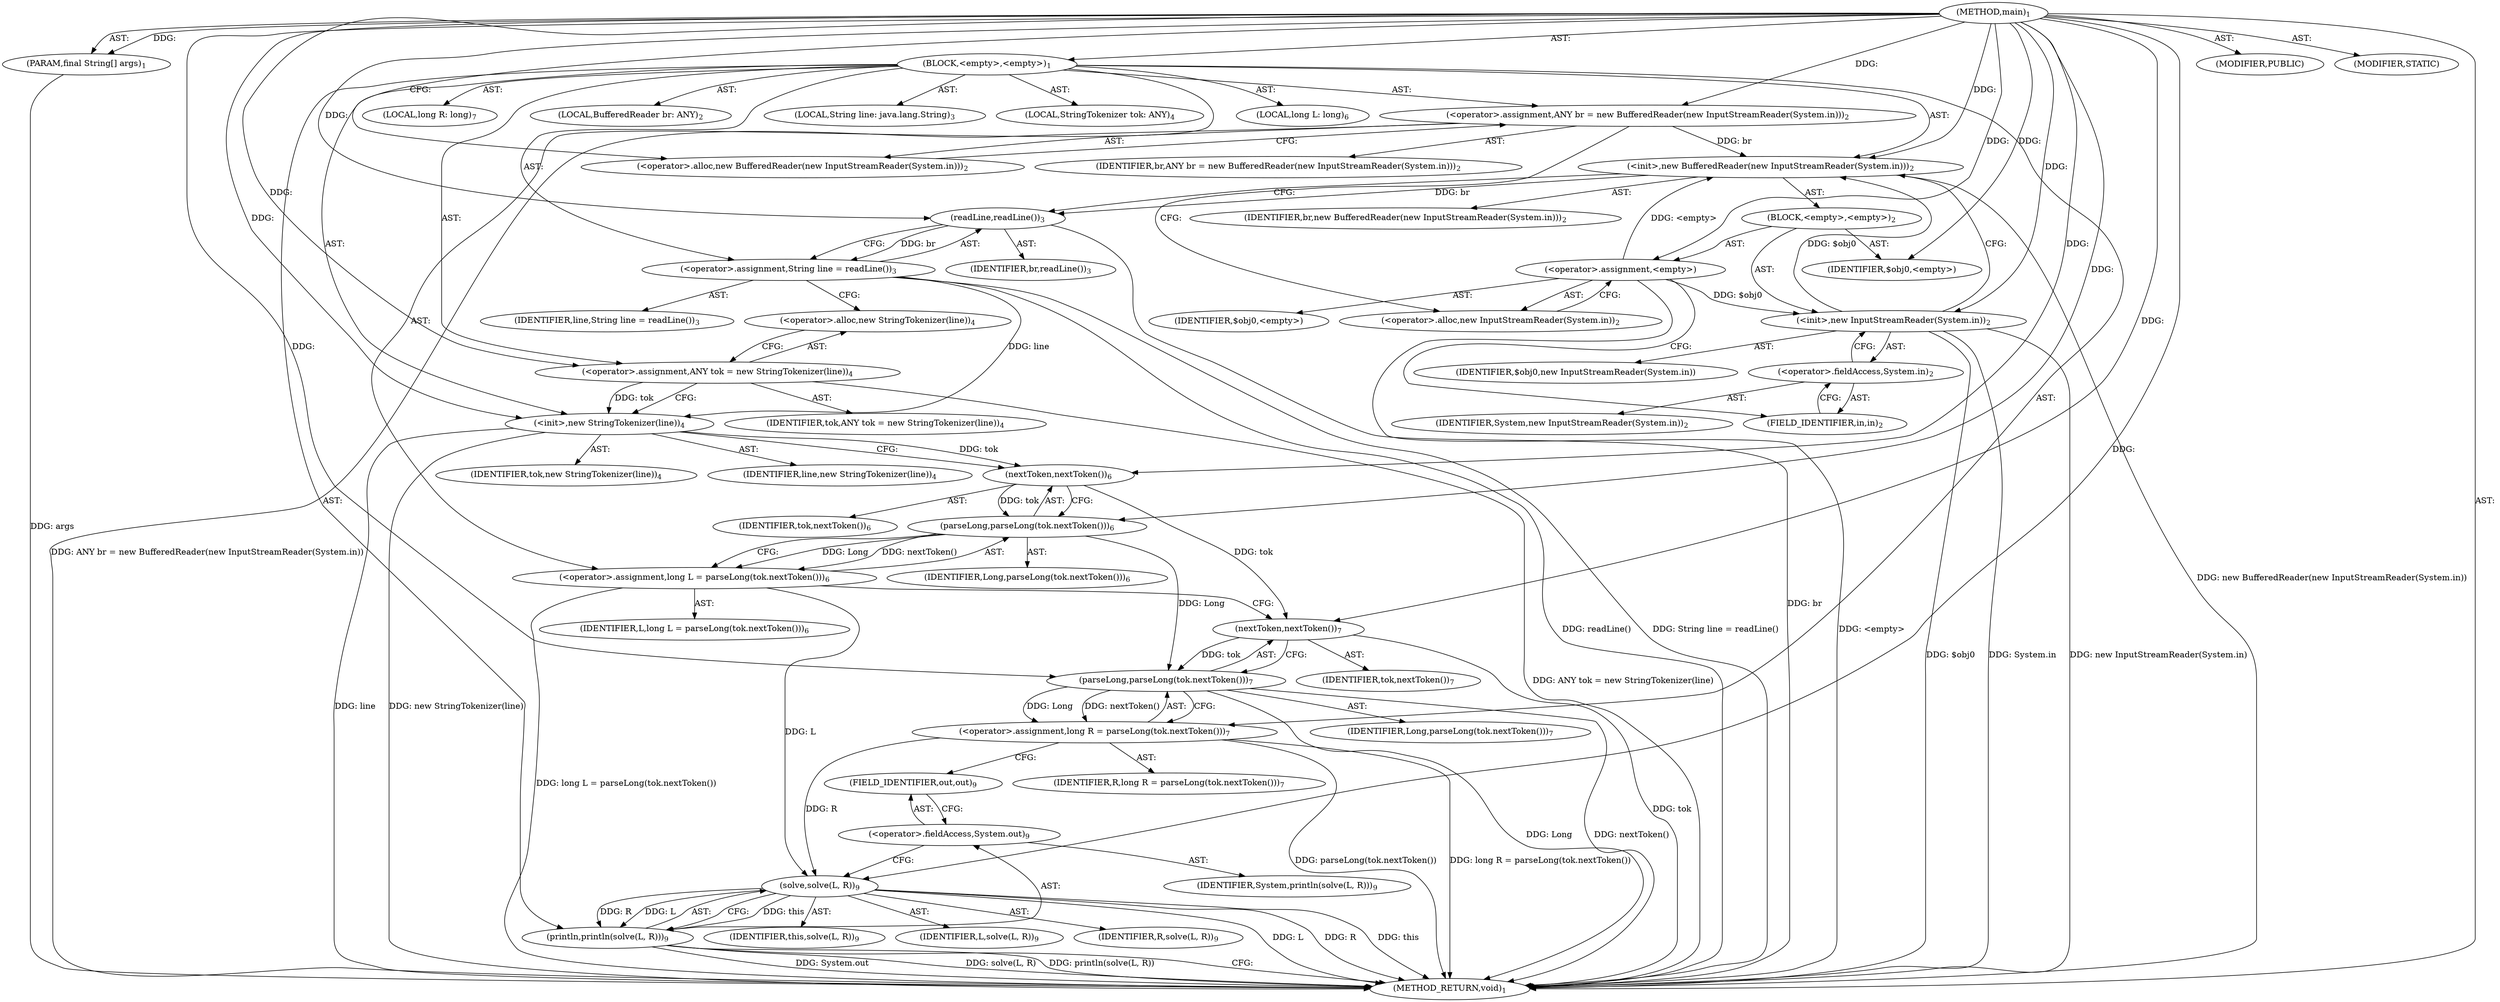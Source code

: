 digraph "main" {  
"21" [label = <(METHOD,main)<SUB>1</SUB>> ]
"22" [label = <(PARAM,final String[] args)<SUB>1</SUB>> ]
"23" [label = <(BLOCK,&lt;empty&gt;,&lt;empty&gt;)<SUB>1</SUB>> ]
"4" [label = <(LOCAL,BufferedReader br: ANY)<SUB>2</SUB>> ]
"24" [label = <(&lt;operator&gt;.assignment,ANY br = new BufferedReader(new InputStreamReader(System.in)))<SUB>2</SUB>> ]
"25" [label = <(IDENTIFIER,br,ANY br = new BufferedReader(new InputStreamReader(System.in)))<SUB>2</SUB>> ]
"26" [label = <(&lt;operator&gt;.alloc,new BufferedReader(new InputStreamReader(System.in)))<SUB>2</SUB>> ]
"27" [label = <(&lt;init&gt;,new BufferedReader(new InputStreamReader(System.in)))<SUB>2</SUB>> ]
"3" [label = <(IDENTIFIER,br,new BufferedReader(new InputStreamReader(System.in)))<SUB>2</SUB>> ]
"28" [label = <(BLOCK,&lt;empty&gt;,&lt;empty&gt;)<SUB>2</SUB>> ]
"29" [label = <(&lt;operator&gt;.assignment,&lt;empty&gt;)> ]
"30" [label = <(IDENTIFIER,$obj0,&lt;empty&gt;)> ]
"31" [label = <(&lt;operator&gt;.alloc,new InputStreamReader(System.in))<SUB>2</SUB>> ]
"32" [label = <(&lt;init&gt;,new InputStreamReader(System.in))<SUB>2</SUB>> ]
"33" [label = <(IDENTIFIER,$obj0,new InputStreamReader(System.in))> ]
"34" [label = <(&lt;operator&gt;.fieldAccess,System.in)<SUB>2</SUB>> ]
"35" [label = <(IDENTIFIER,System,new InputStreamReader(System.in))<SUB>2</SUB>> ]
"36" [label = <(FIELD_IDENTIFIER,in,in)<SUB>2</SUB>> ]
"37" [label = <(IDENTIFIER,$obj0,&lt;empty&gt;)> ]
"38" [label = <(LOCAL,String line: java.lang.String)<SUB>3</SUB>> ]
"39" [label = <(&lt;operator&gt;.assignment,String line = readLine())<SUB>3</SUB>> ]
"40" [label = <(IDENTIFIER,line,String line = readLine())<SUB>3</SUB>> ]
"41" [label = <(readLine,readLine())<SUB>3</SUB>> ]
"42" [label = <(IDENTIFIER,br,readLine())<SUB>3</SUB>> ]
"6" [label = <(LOCAL,StringTokenizer tok: ANY)<SUB>4</SUB>> ]
"43" [label = <(&lt;operator&gt;.assignment,ANY tok = new StringTokenizer(line))<SUB>4</SUB>> ]
"44" [label = <(IDENTIFIER,tok,ANY tok = new StringTokenizer(line))<SUB>4</SUB>> ]
"45" [label = <(&lt;operator&gt;.alloc,new StringTokenizer(line))<SUB>4</SUB>> ]
"46" [label = <(&lt;init&gt;,new StringTokenizer(line))<SUB>4</SUB>> ]
"5" [label = <(IDENTIFIER,tok,new StringTokenizer(line))<SUB>4</SUB>> ]
"47" [label = <(IDENTIFIER,line,new StringTokenizer(line))<SUB>4</SUB>> ]
"48" [label = <(LOCAL,long L: long)<SUB>6</SUB>> ]
"49" [label = <(&lt;operator&gt;.assignment,long L = parseLong(tok.nextToken()))<SUB>6</SUB>> ]
"50" [label = <(IDENTIFIER,L,long L = parseLong(tok.nextToken()))<SUB>6</SUB>> ]
"51" [label = <(parseLong,parseLong(tok.nextToken()))<SUB>6</SUB>> ]
"52" [label = <(IDENTIFIER,Long,parseLong(tok.nextToken()))<SUB>6</SUB>> ]
"53" [label = <(nextToken,nextToken())<SUB>6</SUB>> ]
"54" [label = <(IDENTIFIER,tok,nextToken())<SUB>6</SUB>> ]
"55" [label = <(LOCAL,long R: long)<SUB>7</SUB>> ]
"56" [label = <(&lt;operator&gt;.assignment,long R = parseLong(tok.nextToken()))<SUB>7</SUB>> ]
"57" [label = <(IDENTIFIER,R,long R = parseLong(tok.nextToken()))<SUB>7</SUB>> ]
"58" [label = <(parseLong,parseLong(tok.nextToken()))<SUB>7</SUB>> ]
"59" [label = <(IDENTIFIER,Long,parseLong(tok.nextToken()))<SUB>7</SUB>> ]
"60" [label = <(nextToken,nextToken())<SUB>7</SUB>> ]
"61" [label = <(IDENTIFIER,tok,nextToken())<SUB>7</SUB>> ]
"62" [label = <(println,println(solve(L, R)))<SUB>9</SUB>> ]
"63" [label = <(&lt;operator&gt;.fieldAccess,System.out)<SUB>9</SUB>> ]
"64" [label = <(IDENTIFIER,System,println(solve(L, R)))<SUB>9</SUB>> ]
"65" [label = <(FIELD_IDENTIFIER,out,out)<SUB>9</SUB>> ]
"66" [label = <(solve,solve(L, R))<SUB>9</SUB>> ]
"67" [label = <(IDENTIFIER,this,solve(L, R))<SUB>9</SUB>> ]
"68" [label = <(IDENTIFIER,L,solve(L, R))<SUB>9</SUB>> ]
"69" [label = <(IDENTIFIER,R,solve(L, R))<SUB>9</SUB>> ]
"70" [label = <(MODIFIER,PUBLIC)> ]
"71" [label = <(MODIFIER,STATIC)> ]
"72" [label = <(METHOD_RETURN,void)<SUB>1</SUB>> ]
  "21" -> "22"  [ label = "AST: "] 
  "21" -> "23"  [ label = "AST: "] 
  "21" -> "70"  [ label = "AST: "] 
  "21" -> "71"  [ label = "AST: "] 
  "21" -> "72"  [ label = "AST: "] 
  "23" -> "4"  [ label = "AST: "] 
  "23" -> "24"  [ label = "AST: "] 
  "23" -> "27"  [ label = "AST: "] 
  "23" -> "38"  [ label = "AST: "] 
  "23" -> "39"  [ label = "AST: "] 
  "23" -> "6"  [ label = "AST: "] 
  "23" -> "43"  [ label = "AST: "] 
  "23" -> "46"  [ label = "AST: "] 
  "23" -> "48"  [ label = "AST: "] 
  "23" -> "49"  [ label = "AST: "] 
  "23" -> "55"  [ label = "AST: "] 
  "23" -> "56"  [ label = "AST: "] 
  "23" -> "62"  [ label = "AST: "] 
  "24" -> "25"  [ label = "AST: "] 
  "24" -> "26"  [ label = "AST: "] 
  "27" -> "3"  [ label = "AST: "] 
  "27" -> "28"  [ label = "AST: "] 
  "28" -> "29"  [ label = "AST: "] 
  "28" -> "32"  [ label = "AST: "] 
  "28" -> "37"  [ label = "AST: "] 
  "29" -> "30"  [ label = "AST: "] 
  "29" -> "31"  [ label = "AST: "] 
  "32" -> "33"  [ label = "AST: "] 
  "32" -> "34"  [ label = "AST: "] 
  "34" -> "35"  [ label = "AST: "] 
  "34" -> "36"  [ label = "AST: "] 
  "39" -> "40"  [ label = "AST: "] 
  "39" -> "41"  [ label = "AST: "] 
  "41" -> "42"  [ label = "AST: "] 
  "43" -> "44"  [ label = "AST: "] 
  "43" -> "45"  [ label = "AST: "] 
  "46" -> "5"  [ label = "AST: "] 
  "46" -> "47"  [ label = "AST: "] 
  "49" -> "50"  [ label = "AST: "] 
  "49" -> "51"  [ label = "AST: "] 
  "51" -> "52"  [ label = "AST: "] 
  "51" -> "53"  [ label = "AST: "] 
  "53" -> "54"  [ label = "AST: "] 
  "56" -> "57"  [ label = "AST: "] 
  "56" -> "58"  [ label = "AST: "] 
  "58" -> "59"  [ label = "AST: "] 
  "58" -> "60"  [ label = "AST: "] 
  "60" -> "61"  [ label = "AST: "] 
  "62" -> "63"  [ label = "AST: "] 
  "62" -> "66"  [ label = "AST: "] 
  "63" -> "64"  [ label = "AST: "] 
  "63" -> "65"  [ label = "AST: "] 
  "66" -> "67"  [ label = "AST: "] 
  "66" -> "68"  [ label = "AST: "] 
  "66" -> "69"  [ label = "AST: "] 
  "24" -> "31"  [ label = "CFG: "] 
  "27" -> "41"  [ label = "CFG: "] 
  "39" -> "45"  [ label = "CFG: "] 
  "43" -> "46"  [ label = "CFG: "] 
  "46" -> "53"  [ label = "CFG: "] 
  "49" -> "60"  [ label = "CFG: "] 
  "56" -> "65"  [ label = "CFG: "] 
  "62" -> "72"  [ label = "CFG: "] 
  "26" -> "24"  [ label = "CFG: "] 
  "41" -> "39"  [ label = "CFG: "] 
  "45" -> "43"  [ label = "CFG: "] 
  "51" -> "49"  [ label = "CFG: "] 
  "58" -> "56"  [ label = "CFG: "] 
  "63" -> "66"  [ label = "CFG: "] 
  "66" -> "62"  [ label = "CFG: "] 
  "29" -> "36"  [ label = "CFG: "] 
  "32" -> "27"  [ label = "CFG: "] 
  "53" -> "51"  [ label = "CFG: "] 
  "60" -> "58"  [ label = "CFG: "] 
  "65" -> "63"  [ label = "CFG: "] 
  "31" -> "29"  [ label = "CFG: "] 
  "34" -> "32"  [ label = "CFG: "] 
  "36" -> "34"  [ label = "CFG: "] 
  "21" -> "26"  [ label = "CFG: "] 
  "22" -> "72"  [ label = "DDG: args"] 
  "24" -> "72"  [ label = "DDG: ANY br = new BufferedReader(new InputStreamReader(System.in))"] 
  "29" -> "72"  [ label = "DDG: &lt;empty&gt;"] 
  "32" -> "72"  [ label = "DDG: $obj0"] 
  "32" -> "72"  [ label = "DDG: System.in"] 
  "32" -> "72"  [ label = "DDG: new InputStreamReader(System.in)"] 
  "27" -> "72"  [ label = "DDG: new BufferedReader(new InputStreamReader(System.in))"] 
  "41" -> "72"  [ label = "DDG: br"] 
  "39" -> "72"  [ label = "DDG: readLine()"] 
  "39" -> "72"  [ label = "DDG: String line = readLine()"] 
  "43" -> "72"  [ label = "DDG: ANY tok = new StringTokenizer(line)"] 
  "46" -> "72"  [ label = "DDG: line"] 
  "46" -> "72"  [ label = "DDG: new StringTokenizer(line)"] 
  "49" -> "72"  [ label = "DDG: long L = parseLong(tok.nextToken())"] 
  "58" -> "72"  [ label = "DDG: Long"] 
  "60" -> "72"  [ label = "DDG: tok"] 
  "58" -> "72"  [ label = "DDG: nextToken()"] 
  "56" -> "72"  [ label = "DDG: parseLong(tok.nextToken())"] 
  "56" -> "72"  [ label = "DDG: long R = parseLong(tok.nextToken())"] 
  "62" -> "72"  [ label = "DDG: System.out"] 
  "66" -> "72"  [ label = "DDG: L"] 
  "66" -> "72"  [ label = "DDG: R"] 
  "62" -> "72"  [ label = "DDG: solve(L, R)"] 
  "62" -> "72"  [ label = "DDG: println(solve(L, R))"] 
  "66" -> "72"  [ label = "DDG: this"] 
  "21" -> "22"  [ label = "DDG: "] 
  "21" -> "24"  [ label = "DDG: "] 
  "41" -> "39"  [ label = "DDG: br"] 
  "21" -> "43"  [ label = "DDG: "] 
  "51" -> "49"  [ label = "DDG: Long"] 
  "51" -> "49"  [ label = "DDG: nextToken()"] 
  "58" -> "56"  [ label = "DDG: Long"] 
  "58" -> "56"  [ label = "DDG: nextToken()"] 
  "24" -> "27"  [ label = "DDG: br"] 
  "21" -> "27"  [ label = "DDG: "] 
  "29" -> "27"  [ label = "DDG: &lt;empty&gt;"] 
  "32" -> "27"  [ label = "DDG: $obj0"] 
  "43" -> "46"  [ label = "DDG: tok"] 
  "21" -> "46"  [ label = "DDG: "] 
  "39" -> "46"  [ label = "DDG: line"] 
  "66" -> "62"  [ label = "DDG: this"] 
  "66" -> "62"  [ label = "DDG: L"] 
  "66" -> "62"  [ label = "DDG: R"] 
  "21" -> "29"  [ label = "DDG: "] 
  "21" -> "37"  [ label = "DDG: "] 
  "27" -> "41"  [ label = "DDG: br"] 
  "21" -> "41"  [ label = "DDG: "] 
  "21" -> "51"  [ label = "DDG: "] 
  "53" -> "51"  [ label = "DDG: tok"] 
  "51" -> "58"  [ label = "DDG: Long"] 
  "21" -> "58"  [ label = "DDG: "] 
  "60" -> "58"  [ label = "DDG: tok"] 
  "21" -> "66"  [ label = "DDG: "] 
  "49" -> "66"  [ label = "DDG: L"] 
  "56" -> "66"  [ label = "DDG: R"] 
  "29" -> "32"  [ label = "DDG: $obj0"] 
  "21" -> "32"  [ label = "DDG: "] 
  "46" -> "53"  [ label = "DDG: tok"] 
  "21" -> "53"  [ label = "DDG: "] 
  "53" -> "60"  [ label = "DDG: tok"] 
  "21" -> "60"  [ label = "DDG: "] 
}
